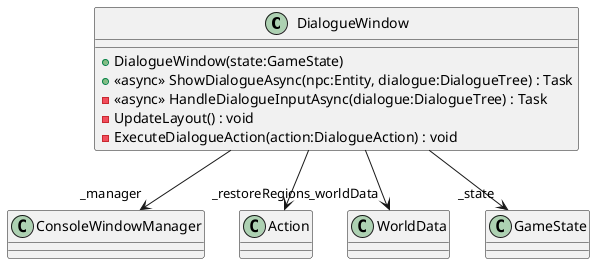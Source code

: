 @startuml
class DialogueWindow {
    + DialogueWindow(state:GameState)
    + <<async>> ShowDialogueAsync(npc:Entity, dialogue:DialogueTree) : Task
    - <<async>> HandleDialogueInputAsync(dialogue:DialogueTree) : Task
    - UpdateLayout() : void
    - ExecuteDialogueAction(action:DialogueAction) : void
}

DialogueWindow --> "_manager" ConsoleWindowManager

DialogueWindow --> "_restoreRegions" Action
DialogueWindow --> "_worldData" WorldData
DialogueWindow --> "_state" GameState
@enduml
